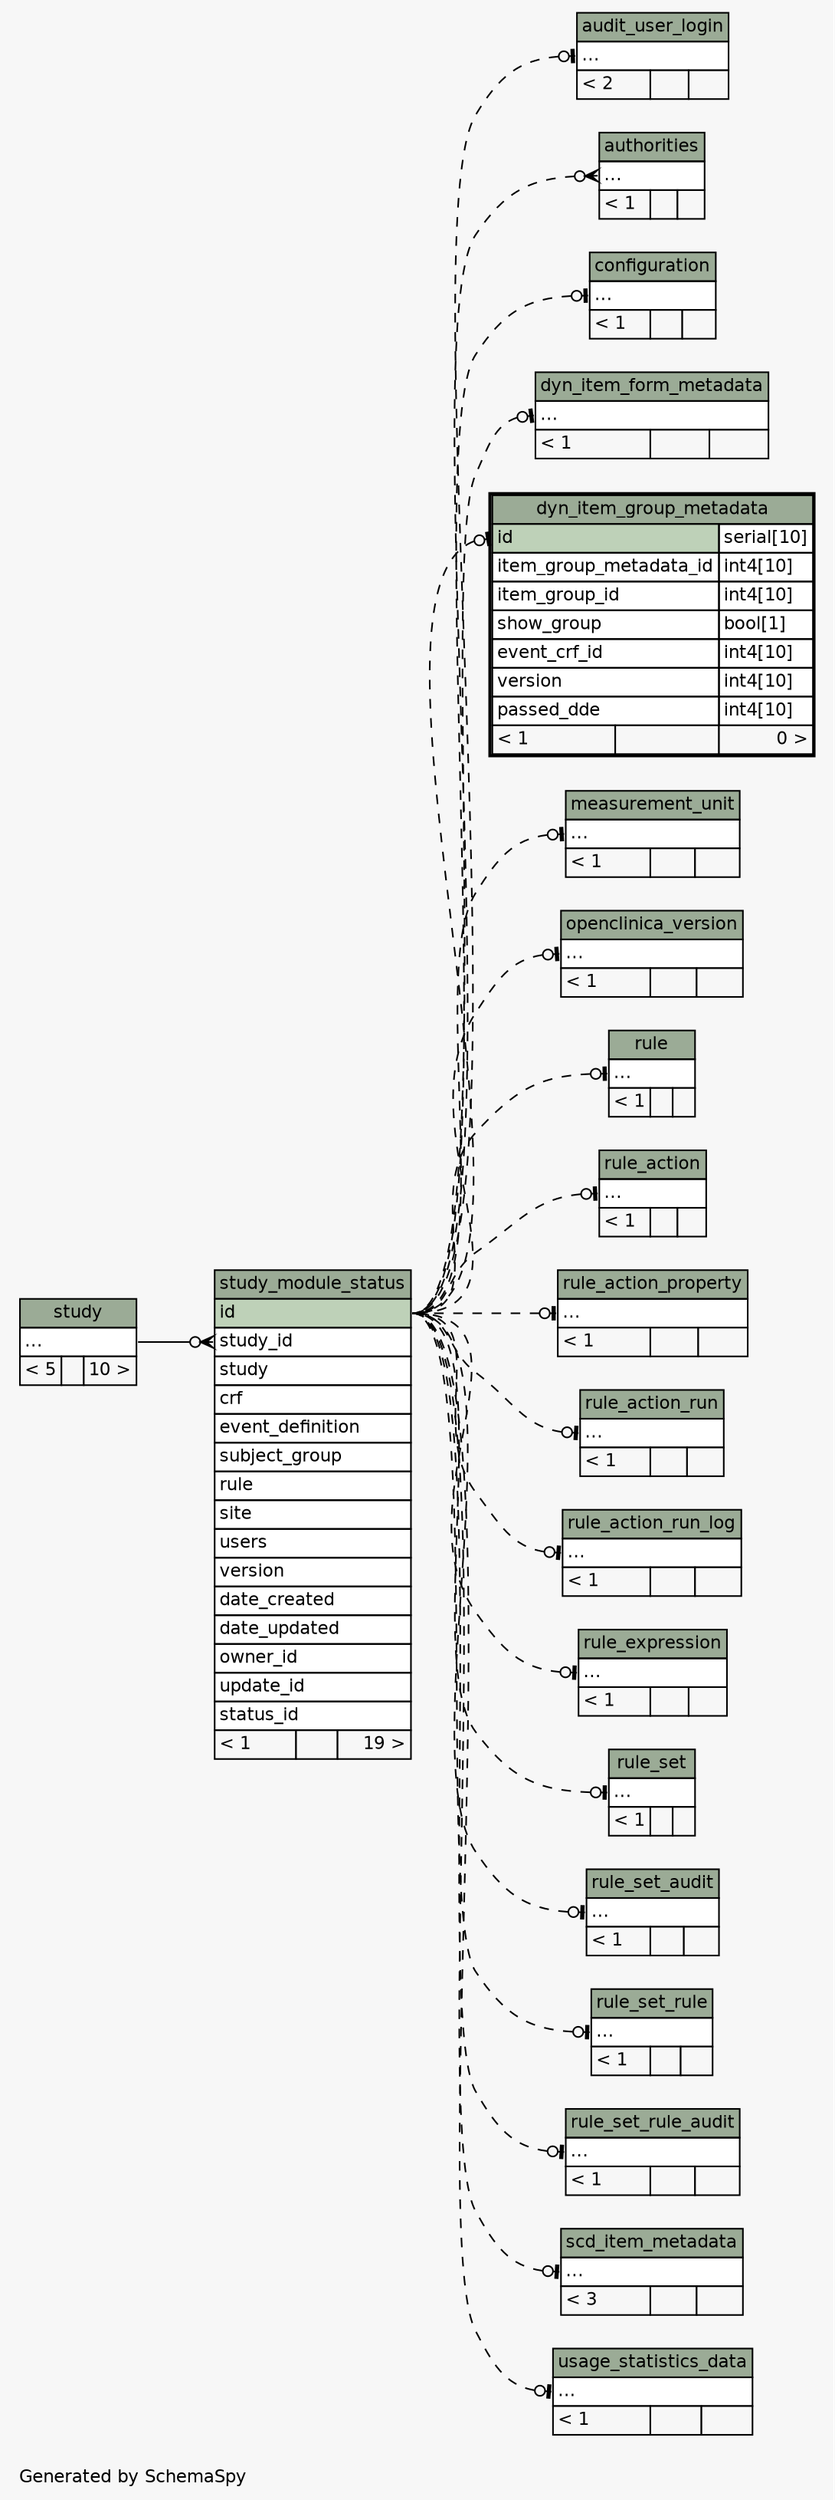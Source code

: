 // dot 2.28.0 on Windows Vista 6.0
// SchemaSpy rev 590
digraph "impliedTwoDegreesRelationshipsDiagram" {
  graph [
    rankdir="RL"
    bgcolor="#f7f7f7"
    label="\nGenerated by SchemaSpy"
    labeljust="l"
    nodesep="0.18"
    ranksep="0.46"
    fontname="Helvetica"
    fontsize="11"
  ];
  node [
    fontname="Helvetica"
    fontsize="11"
    shape="plaintext"
  ];
  edge [
    arrowsize="0.8"
  ];
  "audit_user_login":"elipses":w -> "study_module_status":"id":e [arrowhead=none dir=back arrowtail=teeodot style=dashed];
  "authorities":"elipses":w -> "study_module_status":"id":e [arrowhead=none dir=back arrowtail=crowodot style=dashed];
  "configuration":"elipses":w -> "study_module_status":"id":e [arrowhead=none dir=back arrowtail=teeodot style=dashed];
  "dyn_item_form_metadata":"elipses":w -> "study_module_status":"id":e [arrowhead=none dir=back arrowtail=teeodot style=dashed];
  "dyn_item_group_metadata":"id":w -> "study_module_status":"id":e [arrowhead=none dir=back arrowtail=teeodot style=dashed];
  "measurement_unit":"elipses":w -> "study_module_status":"id":e [arrowhead=none dir=back arrowtail=teeodot style=dashed];
  "openclinica_version":"elipses":w -> "study_module_status":"id":e [arrowhead=none dir=back arrowtail=teeodot style=dashed];
  "rule":"elipses":w -> "study_module_status":"id":e [arrowhead=none dir=back arrowtail=teeodot style=dashed];
  "rule_action":"elipses":w -> "study_module_status":"id":e [arrowhead=none dir=back arrowtail=teeodot style=dashed];
  "rule_action_property":"elipses":w -> "study_module_status":"id":e [arrowhead=none dir=back arrowtail=teeodot style=dashed];
  "rule_action_run":"elipses":w -> "study_module_status":"id":e [arrowhead=none dir=back arrowtail=teeodot style=dashed];
  "rule_action_run_log":"elipses":w -> "study_module_status":"id":e [arrowhead=none dir=back arrowtail=teeodot style=dashed];
  "rule_expression":"elipses":w -> "study_module_status":"id":e [arrowhead=none dir=back arrowtail=teeodot style=dashed];
  "rule_set":"elipses":w -> "study_module_status":"id":e [arrowhead=none dir=back arrowtail=teeodot style=dashed];
  "rule_set_audit":"elipses":w -> "study_module_status":"id":e [arrowhead=none dir=back arrowtail=teeodot style=dashed];
  "rule_set_rule":"elipses":w -> "study_module_status":"id":e [arrowhead=none dir=back arrowtail=teeodot style=dashed];
  "rule_set_rule_audit":"elipses":w -> "study_module_status":"id":e [arrowhead=none dir=back arrowtail=teeodot style=dashed];
  "scd_item_metadata":"elipses":w -> "study_module_status":"id":e [arrowhead=none dir=back arrowtail=teeodot style=dashed];
  "study_module_status":"study_id":w -> "study":"elipses":e [arrowhead=none dir=back arrowtail=crowodot];
  "usage_statistics_data":"elipses":w -> "study_module_status":"id":e [arrowhead=none dir=back arrowtail=teeodot style=dashed];
  "audit_user_login" [
    label=<
    <TABLE BORDER="0" CELLBORDER="1" CELLSPACING="0" BGCOLOR="#ffffff">
      <TR><TD COLSPAN="3" BGCOLOR="#9bab96" ALIGN="CENTER">audit_user_login</TD></TR>
      <TR><TD PORT="elipses" COLSPAN="3" ALIGN="LEFT">...</TD></TR>
      <TR><TD ALIGN="LEFT" BGCOLOR="#f7f7f7">&lt; 2</TD><TD ALIGN="RIGHT" BGCOLOR="#f7f7f7">  </TD><TD ALIGN="RIGHT" BGCOLOR="#f7f7f7">  </TD></TR>
    </TABLE>>
    URL="audit_user_login.html"
    tooltip="audit_user_login"
  ];
  "authorities" [
    label=<
    <TABLE BORDER="0" CELLBORDER="1" CELLSPACING="0" BGCOLOR="#ffffff">
      <TR><TD COLSPAN="3" BGCOLOR="#9bab96" ALIGN="CENTER">authorities</TD></TR>
      <TR><TD PORT="elipses" COLSPAN="3" ALIGN="LEFT">...</TD></TR>
      <TR><TD ALIGN="LEFT" BGCOLOR="#f7f7f7">&lt; 1</TD><TD ALIGN="RIGHT" BGCOLOR="#f7f7f7">  </TD><TD ALIGN="RIGHT" BGCOLOR="#f7f7f7">  </TD></TR>
    </TABLE>>
    URL="authorities.html"
    tooltip="authorities"
  ];
  "configuration" [
    label=<
    <TABLE BORDER="0" CELLBORDER="1" CELLSPACING="0" BGCOLOR="#ffffff">
      <TR><TD COLSPAN="3" BGCOLOR="#9bab96" ALIGN="CENTER">configuration</TD></TR>
      <TR><TD PORT="elipses" COLSPAN="3" ALIGN="LEFT">...</TD></TR>
      <TR><TD ALIGN="LEFT" BGCOLOR="#f7f7f7">&lt; 1</TD><TD ALIGN="RIGHT" BGCOLOR="#f7f7f7">  </TD><TD ALIGN="RIGHT" BGCOLOR="#f7f7f7">  </TD></TR>
    </TABLE>>
    URL="configuration.html"
    tooltip="configuration"
  ];
  "dyn_item_form_metadata" [
    label=<
    <TABLE BORDER="0" CELLBORDER="1" CELLSPACING="0" BGCOLOR="#ffffff">
      <TR><TD COLSPAN="3" BGCOLOR="#9bab96" ALIGN="CENTER">dyn_item_form_metadata</TD></TR>
      <TR><TD PORT="elipses" COLSPAN="3" ALIGN="LEFT">...</TD></TR>
      <TR><TD ALIGN="LEFT" BGCOLOR="#f7f7f7">&lt; 1</TD><TD ALIGN="RIGHT" BGCOLOR="#f7f7f7">  </TD><TD ALIGN="RIGHT" BGCOLOR="#f7f7f7">  </TD></TR>
    </TABLE>>
    URL="dyn_item_form_metadata.html"
    tooltip="dyn_item_form_metadata"
  ];
  "dyn_item_group_metadata" [
    label=<
    <TABLE BORDER="2" CELLBORDER="1" CELLSPACING="0" BGCOLOR="#ffffff">
      <TR><TD COLSPAN="3" BGCOLOR="#9bab96" ALIGN="CENTER">dyn_item_group_metadata</TD></TR>
      <TR><TD PORT="id" COLSPAN="2" BGCOLOR="#bed1b8" ALIGN="LEFT">id</TD><TD PORT="id.type" ALIGN="LEFT">serial[10]</TD></TR>
      <TR><TD PORT="item_group_metadata_id" COLSPAN="2" ALIGN="LEFT">item_group_metadata_id</TD><TD PORT="item_group_metadata_id.type" ALIGN="LEFT">int4[10]</TD></TR>
      <TR><TD PORT="item_group_id" COLSPAN="2" ALIGN="LEFT">item_group_id</TD><TD PORT="item_group_id.type" ALIGN="LEFT">int4[10]</TD></TR>
      <TR><TD PORT="show_group" COLSPAN="2" ALIGN="LEFT">show_group</TD><TD PORT="show_group.type" ALIGN="LEFT">bool[1]</TD></TR>
      <TR><TD PORT="event_crf_id" COLSPAN="2" ALIGN="LEFT">event_crf_id</TD><TD PORT="event_crf_id.type" ALIGN="LEFT">int4[10]</TD></TR>
      <TR><TD PORT="version" COLSPAN="2" ALIGN="LEFT">version</TD><TD PORT="version.type" ALIGN="LEFT">int4[10]</TD></TR>
      <TR><TD PORT="passed_dde" COLSPAN="2" ALIGN="LEFT">passed_dde</TD><TD PORT="passed_dde.type" ALIGN="LEFT">int4[10]</TD></TR>
      <TR><TD ALIGN="LEFT" BGCOLOR="#f7f7f7">&lt; 1</TD><TD ALIGN="RIGHT" BGCOLOR="#f7f7f7">  </TD><TD ALIGN="RIGHT" BGCOLOR="#f7f7f7">0 &gt;</TD></TR>
    </TABLE>>
    URL="dyn_item_group_metadata.html"
    tooltip="dyn_item_group_metadata"
  ];
  "measurement_unit" [
    label=<
    <TABLE BORDER="0" CELLBORDER="1" CELLSPACING="0" BGCOLOR="#ffffff">
      <TR><TD COLSPAN="3" BGCOLOR="#9bab96" ALIGN="CENTER">measurement_unit</TD></TR>
      <TR><TD PORT="elipses" COLSPAN="3" ALIGN="LEFT">...</TD></TR>
      <TR><TD ALIGN="LEFT" BGCOLOR="#f7f7f7">&lt; 1</TD><TD ALIGN="RIGHT" BGCOLOR="#f7f7f7">  </TD><TD ALIGN="RIGHT" BGCOLOR="#f7f7f7">  </TD></TR>
    </TABLE>>
    URL="measurement_unit.html"
    tooltip="measurement_unit"
  ];
  "openclinica_version" [
    label=<
    <TABLE BORDER="0" CELLBORDER="1" CELLSPACING="0" BGCOLOR="#ffffff">
      <TR><TD COLSPAN="3" BGCOLOR="#9bab96" ALIGN="CENTER">openclinica_version</TD></TR>
      <TR><TD PORT="elipses" COLSPAN="3" ALIGN="LEFT">...</TD></TR>
      <TR><TD ALIGN="LEFT" BGCOLOR="#f7f7f7">&lt; 1</TD><TD ALIGN="RIGHT" BGCOLOR="#f7f7f7">  </TD><TD ALIGN="RIGHT" BGCOLOR="#f7f7f7">  </TD></TR>
    </TABLE>>
    URL="openclinica_version.html"
    tooltip="openclinica_version"
  ];
  "rule" [
    label=<
    <TABLE BORDER="0" CELLBORDER="1" CELLSPACING="0" BGCOLOR="#ffffff">
      <TR><TD COLSPAN="3" BGCOLOR="#9bab96" ALIGN="CENTER">rule</TD></TR>
      <TR><TD PORT="elipses" COLSPAN="3" ALIGN="LEFT">...</TD></TR>
      <TR><TD ALIGN="LEFT" BGCOLOR="#f7f7f7">&lt; 1</TD><TD ALIGN="RIGHT" BGCOLOR="#f7f7f7">  </TD><TD ALIGN="RIGHT" BGCOLOR="#f7f7f7">  </TD></TR>
    </TABLE>>
    URL="rule.html"
    tooltip="rule"
  ];
  "rule_action" [
    label=<
    <TABLE BORDER="0" CELLBORDER="1" CELLSPACING="0" BGCOLOR="#ffffff">
      <TR><TD COLSPAN="3" BGCOLOR="#9bab96" ALIGN="CENTER">rule_action</TD></TR>
      <TR><TD PORT="elipses" COLSPAN="3" ALIGN="LEFT">...</TD></TR>
      <TR><TD ALIGN="LEFT" BGCOLOR="#f7f7f7">&lt; 1</TD><TD ALIGN="RIGHT" BGCOLOR="#f7f7f7">  </TD><TD ALIGN="RIGHT" BGCOLOR="#f7f7f7">  </TD></TR>
    </TABLE>>
    URL="rule_action.html"
    tooltip="rule_action"
  ];
  "rule_action_property" [
    label=<
    <TABLE BORDER="0" CELLBORDER="1" CELLSPACING="0" BGCOLOR="#ffffff">
      <TR><TD COLSPAN="3" BGCOLOR="#9bab96" ALIGN="CENTER">rule_action_property</TD></TR>
      <TR><TD PORT="elipses" COLSPAN="3" ALIGN="LEFT">...</TD></TR>
      <TR><TD ALIGN="LEFT" BGCOLOR="#f7f7f7">&lt; 1</TD><TD ALIGN="RIGHT" BGCOLOR="#f7f7f7">  </TD><TD ALIGN="RIGHT" BGCOLOR="#f7f7f7">  </TD></TR>
    </TABLE>>
    URL="rule_action_property.html"
    tooltip="rule_action_property"
  ];
  "rule_action_run" [
    label=<
    <TABLE BORDER="0" CELLBORDER="1" CELLSPACING="0" BGCOLOR="#ffffff">
      <TR><TD COLSPAN="3" BGCOLOR="#9bab96" ALIGN="CENTER">rule_action_run</TD></TR>
      <TR><TD PORT="elipses" COLSPAN="3" ALIGN="LEFT">...</TD></TR>
      <TR><TD ALIGN="LEFT" BGCOLOR="#f7f7f7">&lt; 1</TD><TD ALIGN="RIGHT" BGCOLOR="#f7f7f7">  </TD><TD ALIGN="RIGHT" BGCOLOR="#f7f7f7">  </TD></TR>
    </TABLE>>
    URL="rule_action_run.html"
    tooltip="rule_action_run"
  ];
  "rule_action_run_log" [
    label=<
    <TABLE BORDER="0" CELLBORDER="1" CELLSPACING="0" BGCOLOR="#ffffff">
      <TR><TD COLSPAN="3" BGCOLOR="#9bab96" ALIGN="CENTER">rule_action_run_log</TD></TR>
      <TR><TD PORT="elipses" COLSPAN="3" ALIGN="LEFT">...</TD></TR>
      <TR><TD ALIGN="LEFT" BGCOLOR="#f7f7f7">&lt; 1</TD><TD ALIGN="RIGHT" BGCOLOR="#f7f7f7">  </TD><TD ALIGN="RIGHT" BGCOLOR="#f7f7f7">  </TD></TR>
    </TABLE>>
    URL="rule_action_run_log.html"
    tooltip="rule_action_run_log"
  ];
  "rule_expression" [
    label=<
    <TABLE BORDER="0" CELLBORDER="1" CELLSPACING="0" BGCOLOR="#ffffff">
      <TR><TD COLSPAN="3" BGCOLOR="#9bab96" ALIGN="CENTER">rule_expression</TD></TR>
      <TR><TD PORT="elipses" COLSPAN="3" ALIGN="LEFT">...</TD></TR>
      <TR><TD ALIGN="LEFT" BGCOLOR="#f7f7f7">&lt; 1</TD><TD ALIGN="RIGHT" BGCOLOR="#f7f7f7">  </TD><TD ALIGN="RIGHT" BGCOLOR="#f7f7f7">  </TD></TR>
    </TABLE>>
    URL="rule_expression.html"
    tooltip="rule_expression"
  ];
  "rule_set" [
    label=<
    <TABLE BORDER="0" CELLBORDER="1" CELLSPACING="0" BGCOLOR="#ffffff">
      <TR><TD COLSPAN="3" BGCOLOR="#9bab96" ALIGN="CENTER">rule_set</TD></TR>
      <TR><TD PORT="elipses" COLSPAN="3" ALIGN="LEFT">...</TD></TR>
      <TR><TD ALIGN="LEFT" BGCOLOR="#f7f7f7">&lt; 1</TD><TD ALIGN="RIGHT" BGCOLOR="#f7f7f7">  </TD><TD ALIGN="RIGHT" BGCOLOR="#f7f7f7">  </TD></TR>
    </TABLE>>
    URL="rule_set.html"
    tooltip="rule_set"
  ];
  "rule_set_audit" [
    label=<
    <TABLE BORDER="0" CELLBORDER="1" CELLSPACING="0" BGCOLOR="#ffffff">
      <TR><TD COLSPAN="3" BGCOLOR="#9bab96" ALIGN="CENTER">rule_set_audit</TD></TR>
      <TR><TD PORT="elipses" COLSPAN="3" ALIGN="LEFT">...</TD></TR>
      <TR><TD ALIGN="LEFT" BGCOLOR="#f7f7f7">&lt; 1</TD><TD ALIGN="RIGHT" BGCOLOR="#f7f7f7">  </TD><TD ALIGN="RIGHT" BGCOLOR="#f7f7f7">  </TD></TR>
    </TABLE>>
    URL="rule_set_audit.html"
    tooltip="rule_set_audit"
  ];
  "rule_set_rule" [
    label=<
    <TABLE BORDER="0" CELLBORDER="1" CELLSPACING="0" BGCOLOR="#ffffff">
      <TR><TD COLSPAN="3" BGCOLOR="#9bab96" ALIGN="CENTER">rule_set_rule</TD></TR>
      <TR><TD PORT="elipses" COLSPAN="3" ALIGN="LEFT">...</TD></TR>
      <TR><TD ALIGN="LEFT" BGCOLOR="#f7f7f7">&lt; 1</TD><TD ALIGN="RIGHT" BGCOLOR="#f7f7f7">  </TD><TD ALIGN="RIGHT" BGCOLOR="#f7f7f7">  </TD></TR>
    </TABLE>>
    URL="rule_set_rule.html"
    tooltip="rule_set_rule"
  ];
  "rule_set_rule_audit" [
    label=<
    <TABLE BORDER="0" CELLBORDER="1" CELLSPACING="0" BGCOLOR="#ffffff">
      <TR><TD COLSPAN="3" BGCOLOR="#9bab96" ALIGN="CENTER">rule_set_rule_audit</TD></TR>
      <TR><TD PORT="elipses" COLSPAN="3" ALIGN="LEFT">...</TD></TR>
      <TR><TD ALIGN="LEFT" BGCOLOR="#f7f7f7">&lt; 1</TD><TD ALIGN="RIGHT" BGCOLOR="#f7f7f7">  </TD><TD ALIGN="RIGHT" BGCOLOR="#f7f7f7">  </TD></TR>
    </TABLE>>
    URL="rule_set_rule_audit.html"
    tooltip="rule_set_rule_audit"
  ];
  "scd_item_metadata" [
    label=<
    <TABLE BORDER="0" CELLBORDER="1" CELLSPACING="0" BGCOLOR="#ffffff">
      <TR><TD COLSPAN="3" BGCOLOR="#9bab96" ALIGN="CENTER">scd_item_metadata</TD></TR>
      <TR><TD PORT="elipses" COLSPAN="3" ALIGN="LEFT">...</TD></TR>
      <TR><TD ALIGN="LEFT" BGCOLOR="#f7f7f7">&lt; 3</TD><TD ALIGN="RIGHT" BGCOLOR="#f7f7f7">  </TD><TD ALIGN="RIGHT" BGCOLOR="#f7f7f7">  </TD></TR>
    </TABLE>>
    URL="scd_item_metadata.html"
    tooltip="scd_item_metadata"
  ];
  "study" [
    label=<
    <TABLE BORDER="0" CELLBORDER="1" CELLSPACING="0" BGCOLOR="#ffffff">
      <TR><TD COLSPAN="3" BGCOLOR="#9bab96" ALIGN="CENTER">study</TD></TR>
      <TR><TD PORT="elipses" COLSPAN="3" ALIGN="LEFT">...</TD></TR>
      <TR><TD ALIGN="LEFT" BGCOLOR="#f7f7f7">&lt; 5</TD><TD ALIGN="RIGHT" BGCOLOR="#f7f7f7">  </TD><TD ALIGN="RIGHT" BGCOLOR="#f7f7f7">10 &gt;</TD></TR>
    </TABLE>>
    URL="study.html"
    tooltip="study"
  ];
  "study_module_status" [
    label=<
    <TABLE BORDER="0" CELLBORDER="1" CELLSPACING="0" BGCOLOR="#ffffff">
      <TR><TD COLSPAN="3" BGCOLOR="#9bab96" ALIGN="CENTER">study_module_status</TD></TR>
      <TR><TD PORT="id" COLSPAN="3" BGCOLOR="#bed1b8" ALIGN="LEFT">id</TD></TR>
      <TR><TD PORT="study_id" COLSPAN="3" ALIGN="LEFT">study_id</TD></TR>
      <TR><TD PORT="study" COLSPAN="3" ALIGN="LEFT">study</TD></TR>
      <TR><TD PORT="crf" COLSPAN="3" ALIGN="LEFT">crf</TD></TR>
      <TR><TD PORT="event_definition" COLSPAN="3" ALIGN="LEFT">event_definition</TD></TR>
      <TR><TD PORT="subject_group" COLSPAN="3" ALIGN="LEFT">subject_group</TD></TR>
      <TR><TD PORT="rule" COLSPAN="3" ALIGN="LEFT">rule</TD></TR>
      <TR><TD PORT="site" COLSPAN="3" ALIGN="LEFT">site</TD></TR>
      <TR><TD PORT="users" COLSPAN="3" ALIGN="LEFT">users</TD></TR>
      <TR><TD PORT="version" COLSPAN="3" ALIGN="LEFT">version</TD></TR>
      <TR><TD PORT="date_created" COLSPAN="3" ALIGN="LEFT">date_created</TD></TR>
      <TR><TD PORT="date_updated" COLSPAN="3" ALIGN="LEFT">date_updated</TD></TR>
      <TR><TD PORT="owner_id" COLSPAN="3" ALIGN="LEFT">owner_id</TD></TR>
      <TR><TD PORT="update_id" COLSPAN="3" ALIGN="LEFT">update_id</TD></TR>
      <TR><TD PORT="status_id" COLSPAN="3" ALIGN="LEFT">status_id</TD></TR>
      <TR><TD ALIGN="LEFT" BGCOLOR="#f7f7f7">&lt; 1</TD><TD ALIGN="RIGHT" BGCOLOR="#f7f7f7">  </TD><TD ALIGN="RIGHT" BGCOLOR="#f7f7f7">19 &gt;</TD></TR>
    </TABLE>>
    URL="study_module_status.html"
    tooltip="study_module_status"
  ];
  "usage_statistics_data" [
    label=<
    <TABLE BORDER="0" CELLBORDER="1" CELLSPACING="0" BGCOLOR="#ffffff">
      <TR><TD COLSPAN="3" BGCOLOR="#9bab96" ALIGN="CENTER">usage_statistics_data</TD></TR>
      <TR><TD PORT="elipses" COLSPAN="3" ALIGN="LEFT">...</TD></TR>
      <TR><TD ALIGN="LEFT" BGCOLOR="#f7f7f7">&lt; 1</TD><TD ALIGN="RIGHT" BGCOLOR="#f7f7f7">  </TD><TD ALIGN="RIGHT" BGCOLOR="#f7f7f7">  </TD></TR>
    </TABLE>>
    URL="usage_statistics_data.html"
    tooltip="usage_statistics_data"
  ];
}
